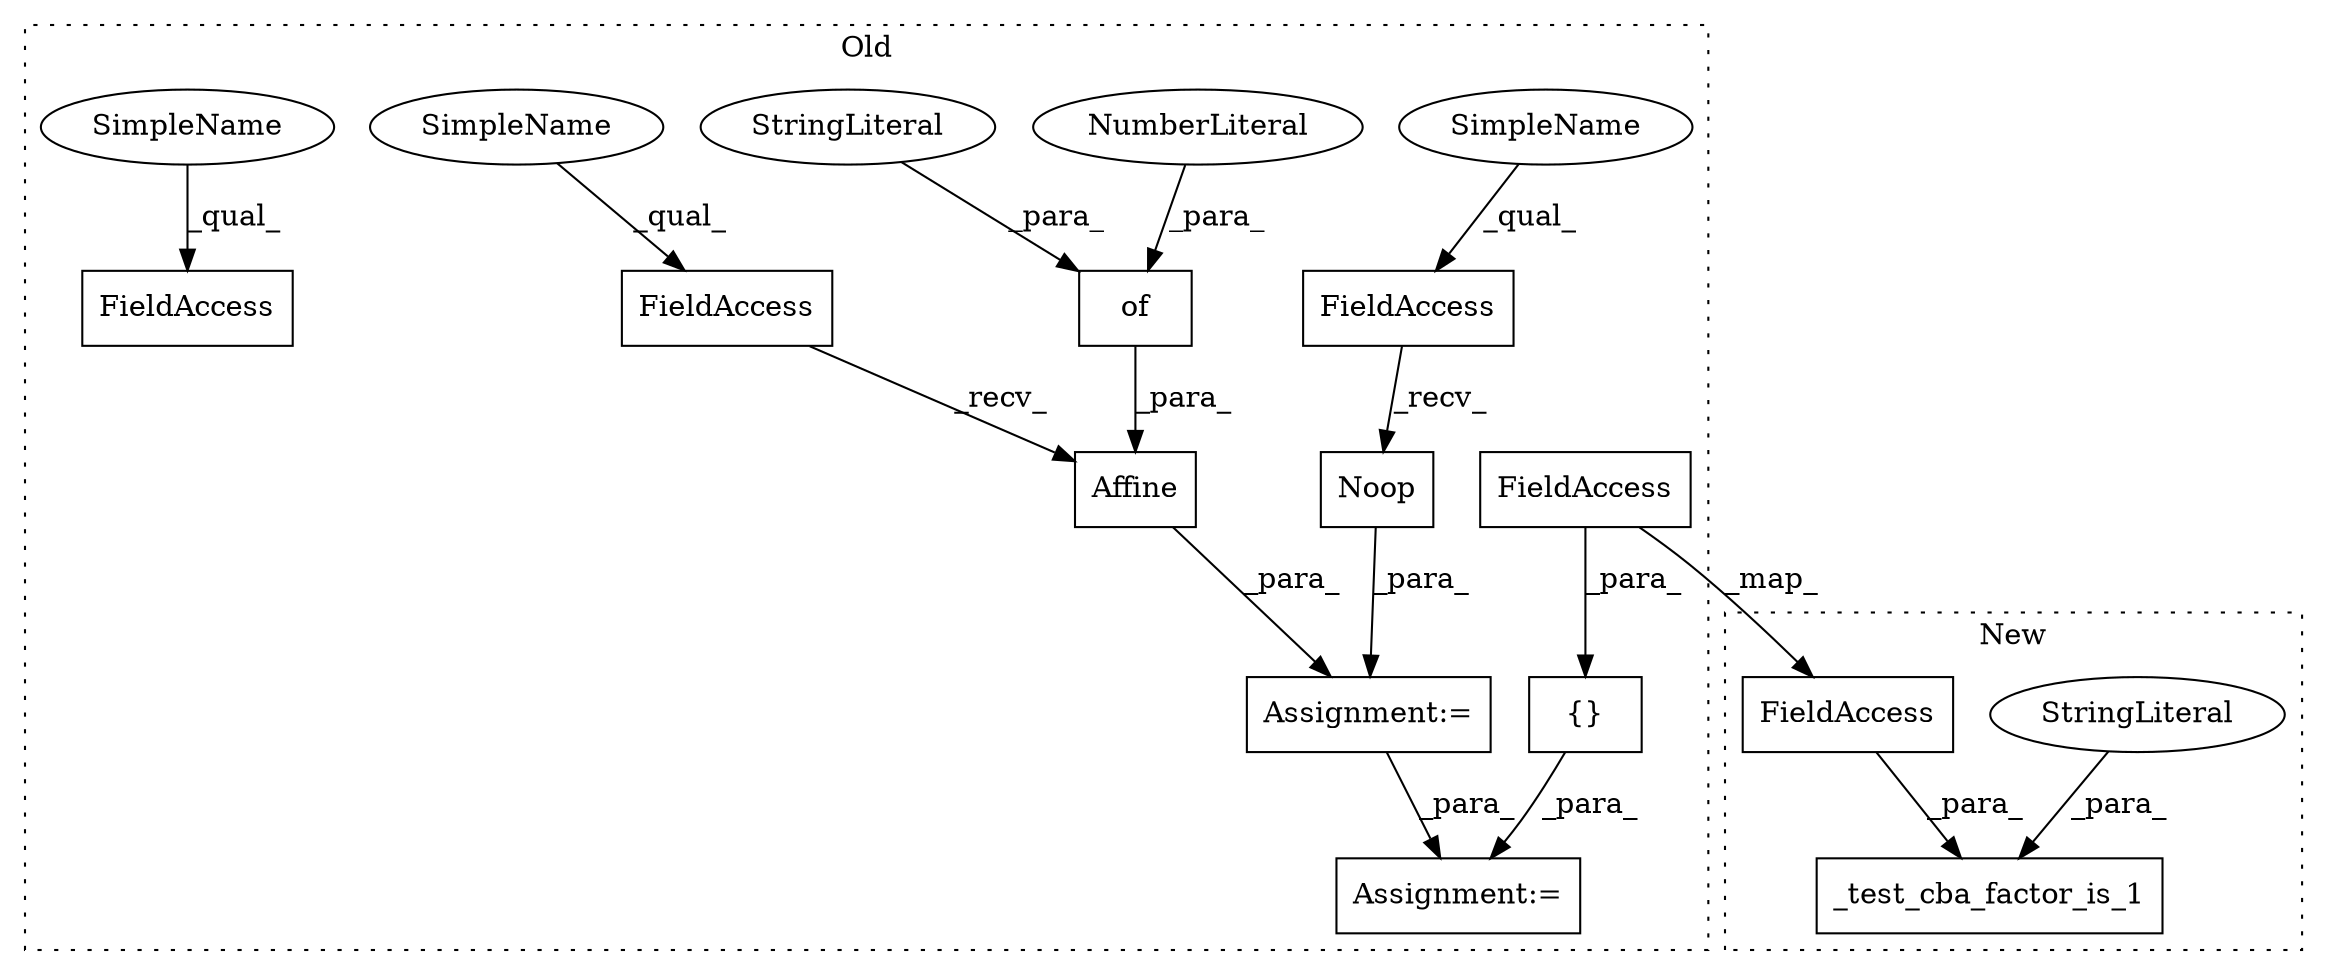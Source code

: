 digraph G {
subgraph cluster0 {
1 [label="{}" a="4" s="38721,38731" l="1,1" shape="box"];
4 [label="Assignment:=" a="7" s="38690" l="1" shape="box"];
5 [label="Noop" a="32" s="38629" l="6" shape="box"];
6 [label="FieldAccess" a="22" s="38611" l="17" shape="box"];
7 [label="FieldAccess" a="22" s="38636" l="17" shape="box"];
8 [label="FieldAccess" a="22" s="38583" l="17" shape="box"];
9 [label="Affine" a="32" s="38654,38674" l="7,1" shape="box"];
10 [label="of" a="32" s="38665,38673" l="3,1" shape="box"];
11 [label="NumberLiteral" a="34" s="38672" l="1" shape="ellipse"];
12 [label="Assignment:=" a="7" s="38582" l="1" shape="box"];
13 [label="StringLiteral" a="45" s="38668" l="3" shape="ellipse"];
14 [label="FieldAccess" a="22" s="38722" l="9" shape="box"];
16 [label="SimpleName" a="42" s="38611" l="6" shape="ellipse"];
17 [label="SimpleName" a="42" s="38636" l="6" shape="ellipse"];
18 [label="SimpleName" a="42" s="38583" l="6" shape="ellipse"];
label = "Old";
style="dotted";
}
subgraph cluster1 {
2 [label="_test_cba_factor_is_1" a="32" s="35568,35618" l="22,1" shape="box"];
3 [label="StringLiteral" a="45" s="35590" l="18" shape="ellipse"];
15 [label="FieldAccess" a="22" s="35609" l="9" shape="box"];
label = "New";
style="dotted";
}
1 -> 4 [label="_para_"];
3 -> 2 [label="_para_"];
5 -> 12 [label="_para_"];
6 -> 5 [label="_recv_"];
7 -> 9 [label="_recv_"];
9 -> 12 [label="_para_"];
10 -> 9 [label="_para_"];
11 -> 10 [label="_para_"];
12 -> 4 [label="_para_"];
13 -> 10 [label="_para_"];
14 -> 15 [label="_map_"];
14 -> 1 [label="_para_"];
15 -> 2 [label="_para_"];
16 -> 6 [label="_qual_"];
17 -> 7 [label="_qual_"];
18 -> 8 [label="_qual_"];
}